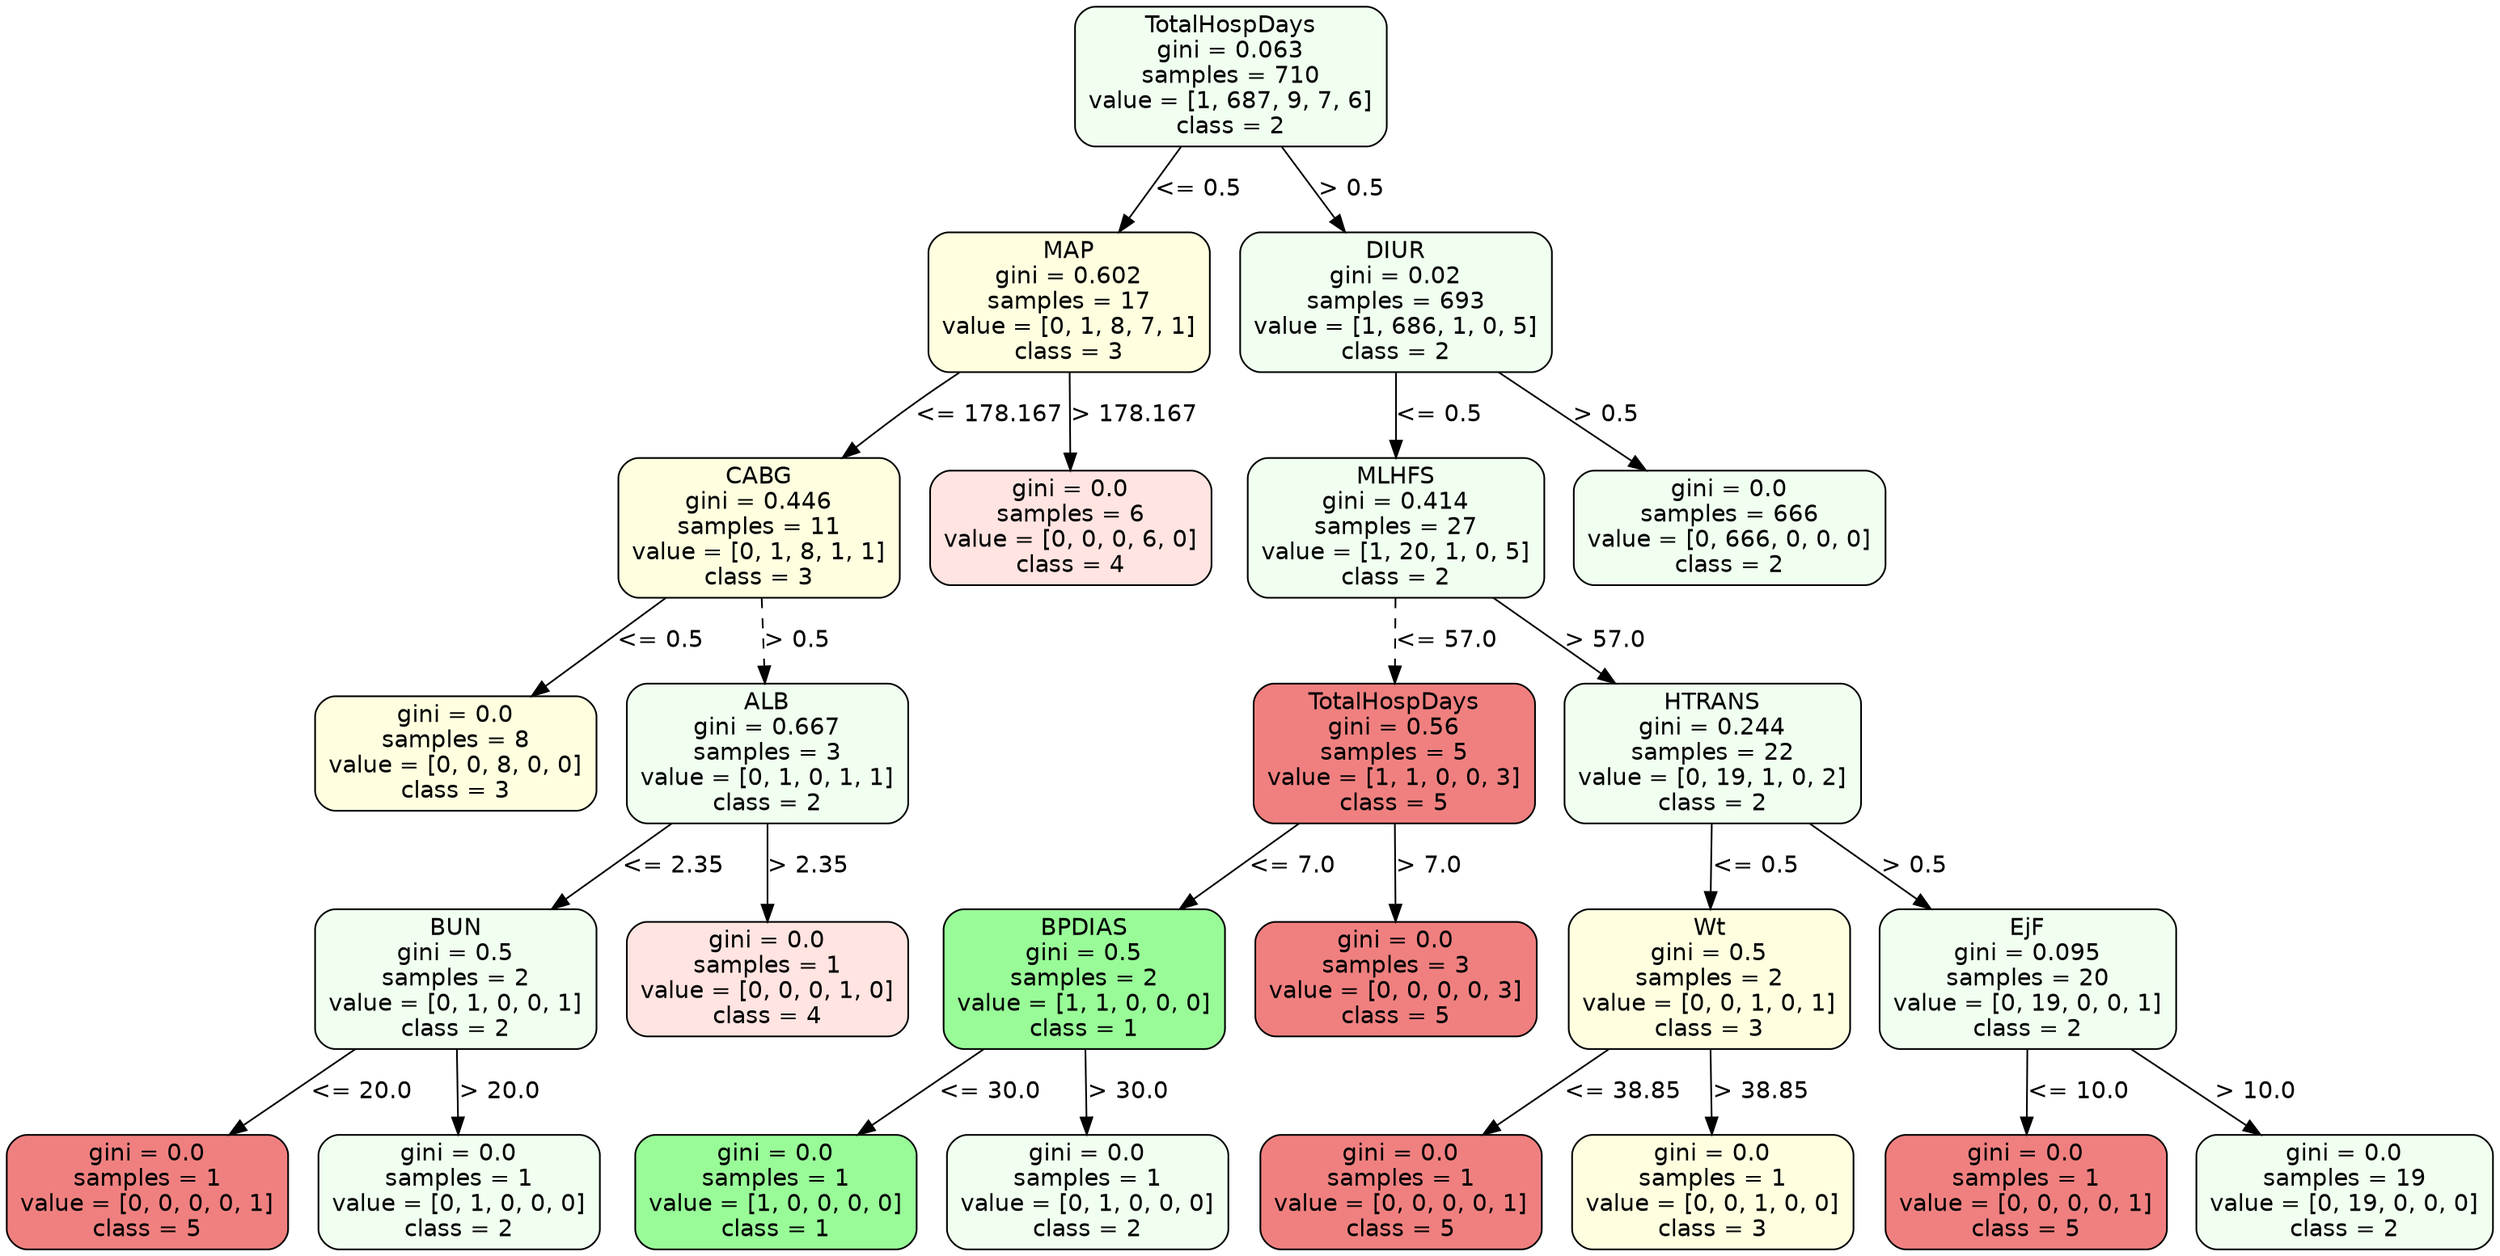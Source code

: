 strict digraph Tree {
	graph [bb="0,0,1475.5,738"];
	node [color=black,
		fontname=helvetica,
		label="\N",
		shape=box,
		style="filled, rounded"
	];
	edge [fontname=helvetica];
	0	[fillcolor=honeydew,
		height=1.1528,
		label="TotalHospDays\ngini = 0.063\nsamples = 710\nvalue = [1, 687, 9, 7, 6]\nclass = 2",
		pos="726.5,696.5",
		width=2.5694];
	1	[fillcolor=lightyellow,
		height=1.1528,
		label="MAP\ngini = 0.602\nsamples = 17\nvalue = [0, 1, 8, 7, 1]\nclass = 3",
		pos="630.5,562.5",
		width=2.3194];
	0 -> 1	[label="<= 0.5",
		labelangle=45,
		labeldistance=2.5,
		lp="707.5,629.5",
		op="<=",
		param=0.5,
		pos="e,660.15,604.27 696.91,654.82 687.24,641.52 676.39,626.6 666.31,612.74",
		style=solid];
	10	[fillcolor=honeydew,
		height=1.1528,
		label="DIUR\ngini = 0.02\nsamples = 693\nvalue = [1, 686, 1, 0, 5]\nclass = 2",
		pos="824.5,562.5",
		width=2.5694];
	0 -> 10	[label="> 0.5",
		labelangle=-45,
		labeldistance=2.5,
		lp="798.5,629.5",
		op=">",
		param=0.5,
		pos="e,794.23,604.27 756.7,654.82 766.67,641.39 777.86,626.32 788.23,612.35",
		style=solid];
	2	[fillcolor=lightyellow,
		height=1.1528,
		label="CABG\ngini = 0.446\nsamples = 11\nvalue = [0, 1, 8, 1, 1]\nclass = 3",
		pos="446.5,428.5",
		width=2.3194];
	1 -> 2	[label="<= 178.167",
		lp="583.5,495.5",
		op="<=",
		param=178.167,
		pos="e,496.01,470.08 565.36,520.72 556.57,514.9 547.75,508.89 539.5,503 527.8,494.64 515.55,485.37 503.94,476.31",
		style=solid];
	9	[fillcolor=mistyrose,
		height=0.94444,
		label="gini = 0.0\nsamples = 6\nvalue = [0, 0, 0, 6, 0]\nclass = 4",
		pos="631.5,428.5",
		width=2.3194];
	1 -> 9	[label="> 178.167",
		lp="669.5,495.5",
		op=">",
		param=178.167,
		pos="e,631.25,462.74 630.81,520.82 630.92,505.68 631.05,488.44 631.17,473.05",
		style=solid];
	3	[fillcolor=lightyellow,
		height=0.94444,
		label="gini = 0.0\nsamples = 8\nvalue = [0, 0, 8, 0, 0]\nclass = 3",
		pos="266.5,294.5",
		width=2.3194];
	2 -> 3	[label="<= 0.5",
		lp="388.5,361.5",
		op="<=",
		param=0.5,
		pos="e,311.54,328.53 391.03,386.82 368.3,370.15 342.12,350.95 319.64,334.47",
		style=solid];
	4	[fillcolor=honeydew,
		height=1.1528,
		label="ALB\ngini = 0.667\nsamples = 3\nvalue = [0, 1, 0, 1, 1]\nclass = 2",
		pos="451.5,294.5",
		width=2.3194];
	2 -> 4	[label="> 0.5",
		lp="469.5,361.5",
		op=">",
		param=0.5,
		pos="e,449.96,336.27 448.04,386.82 448.53,374.02 449.07,359.73 449.58,346.32",
		style=dashed];
	5	[fillcolor=honeydew,
		height=1.1528,
		label="BUN\ngini = 0.5\nsamples = 2\nvalue = [0, 1, 0, 0, 1]\nclass = 2",
		pos="266.5,160.5",
		width=2.3194];
	4 -> 5	[label="<= 2.35",
		lp="396,227.5",
		op="<=",
		param=2.35,
		pos="e,323.47,202.15 394.74,253 374.85,238.81 352.37,222.77 331.84,208.12",
		style=solid];
	8	[fillcolor=mistyrose,
		height=0.94444,
		label="gini = 0.0\nsamples = 1\nvalue = [0, 0, 0, 1, 0]\nclass = 4",
		pos="451.5,160.5",
		width=2.3194];
	4 -> 8	[label="> 2.35",
		lp="476,227.5",
		op=">",
		param=2.35,
		pos="e,451.5,194.74 451.5,252.82 451.5,237.68 451.5,220.44 451.5,205.05",
		style=solid];
	6	[fillcolor=lightcoral,
		height=0.94444,
		label="gini = 0.0\nsamples = 1\nvalue = [0, 0, 0, 0, 1]\nclass = 5",
		pos="83.5,34",
		width=2.3194];
	5 -> 6	[label="<= 20.0",
		lp="211,93.5",
		op="<=",
		param=20.0,
		pos="e,132.1,68.065 206.83,118.91 185.56,104.44 161.68,88.185 140.63,73.864",
		style=solid];
	7	[fillcolor=honeydew,
		height=0.94444,
		label="gini = 0.0\nsamples = 1\nvalue = [0, 1, 0, 0, 0]\nclass = 2",
		pos="268.5,34",
		width=2.3194];
	5 -> 7	[label="> 20.0",
		lp="293,93.5",
		op=">",
		param=20.0,
		pos="e,267.96,68.379 267.15,118.73 267.36,105.86 267.59,91.597 267.8,78.541",
		style=solid];
	11	[fillcolor=honeydew,
		height=1.1528,
		label="MLHFS\ngini = 0.414\nsamples = 27\nvalue = [1, 20, 1, 0, 5]\nclass = 2",
		pos="824.5,428.5",
		width=2.4444];
	10 -> 11	[label="<= 0.5",
		lp="850.5,495.5",
		op="<=",
		param=0.5,
		pos="e,824.5,470.27 824.5,520.82 824.5,508.02 824.5,493.73 824.5,480.32",
		style=solid];
	24	[fillcolor=honeydew,
		height=0.94444,
		label="gini = 0.0\nsamples = 666\nvalue = [0, 666, 0, 0, 0]\nclass = 2",
		pos="1022.5,428.5",
		width=2.5694];
	10 -> 24	[label="> 0.5",
		lp="949.5,495.5",
		op=">",
		param=0.5,
		pos="e,972.82,462.62 885.25,521 910.37,504.25 939.37,484.92 964.22,468.35",
		style=solid];
	12	[fillcolor=lightcoral,
		height=1.1528,
		label="TotalHospDays\ngini = 0.56\nsamples = 5\nvalue = [1, 1, 0, 0, 3]\nclass = 5",
		pos="823.5,294.5",
		width=2.3194];
	11 -> 12	[label="<= 57.0",
		lp="855,361.5",
		op="<=",
		param=57.0,
		pos="e,823.81,336.27 824.19,386.82 824.09,374.02 823.99,359.73 823.88,346.32",
		style=dashed];
	17	[fillcolor=honeydew,
		height=1.1528,
		label="HTRANS\ngini = 0.244\nsamples = 22\nvalue = [0, 19, 1, 0, 2]\nclass = 2",
		pos="1012.5,294.5",
		width=2.4444];
	11 -> 17	[label="> 57.0",
		lp="949,361.5",
		op=">",
		param=57.0,
		pos="e,954.6,336.15 882.18,387 902.48,372.75 925.45,356.62 946.38,341.92",
		style=solid];
	13	[fillcolor=palegreen,
		height=1.1528,
		label="BPDIAS\ngini = 0.5\nsamples = 2\nvalue = [1, 1, 0, 0, 0]\nclass = 1",
		pos="639.5,160.5",
		width=2.3194];
	12 -> 13	[label="<= 7.0",
		lp="763.5,227.5",
		op="<=",
		param=7.0,
		pos="e,696.17,202.15 767.04,253 747.27,238.81 724.9,222.77 704.48,208.12",
		style=solid];
	16	[fillcolor=lightcoral,
		height=0.94444,
		label="gini = 0.0\nsamples = 3\nvalue = [0, 0, 0, 0, 3]\nclass = 5",
		pos="824.5,160.5",
		width=2.3194];
	12 -> 16	[label="> 7.0",
		lp="844.5,227.5",
		op=">",
		param=7.0,
		pos="e,824.25,194.74 823.81,252.82 823.92,237.68 824.05,220.44 824.17,205.05",
		style=solid];
	14	[fillcolor=palegreen,
		height=0.94444,
		label="gini = 0.0\nsamples = 1\nvalue = [1, 0, 0, 0, 0]\nclass = 1",
		pos="456.5,34",
		width=2.3194];
	13 -> 14	[label="<= 30.0",
		lp="584,93.5",
		op="<=",
		param=30.0,
		pos="e,505.1,68.065 579.83,118.91 558.56,104.44 534.68,88.185 513.63,73.864",
		style=solid];
	15	[fillcolor=honeydew,
		height=0.94444,
		label="gini = 0.0\nsamples = 1\nvalue = [0, 1, 0, 0, 0]\nclass = 2",
		pos="641.5,34",
		width=2.3194];
	13 -> 15	[label="> 30.0",
		lp="666,93.5",
		op=">",
		param=30.0,
		pos="e,640.96,68.379 640.15,118.73 640.36,105.86 640.59,91.597 640.8,78.541",
		style=solid];
	18	[fillcolor=lightyellow,
		height=1.1528,
		label="Wt\ngini = 0.5\nsamples = 2\nvalue = [0, 0, 1, 0, 1]\nclass = 3",
		pos="1010.5,160.5",
		width=2.3194];
	17 -> 18	[label="<= 0.5",
		lp="1038.5,227.5",
		op="<=",
		param=0.5,
		pos="e,1011.1,202.27 1011.9,252.82 1011.7,240.02 1011.5,225.73 1011.3,212.32",
		style=solid];
	21	[fillcolor=honeydew,
		height=1.1528,
		label="EjF\ngini = 0.095\nsamples = 20\nvalue = [0, 19, 0, 0, 1]\nclass = 2",
		pos="1199.5,160.5",
		width=2.4444];
	17 -> 21	[label="> 0.5",
		lp="1132.5,227.5",
		op=">",
		param=0.5,
		pos="e,1141.9,202.15 1069.9,253 1090.1,238.75 1112.9,222.62 1133.7,207.92",
		style=solid];
	19	[fillcolor=lightcoral,
		height=0.94444,
		label="gini = 0.0\nsamples = 1\nvalue = [0, 0, 0, 0, 1]\nclass = 5",
		pos="827.5,34",
		width=2.3194];
	18 -> 19	[label="<= 38.85",
		lp="959.5,93.5",
		op="<=",
		param=38.85,
		pos="e,876.1,68.065 950.83,118.91 929.56,104.44 905.68,88.185 884.63,73.864",
		style=solid];
	20	[fillcolor=lightyellow,
		height=0.94444,
		label="gini = 0.0\nsamples = 1\nvalue = [0, 0, 1, 0, 0]\nclass = 3",
		pos="1012.5,34",
		width=2.3194];
	18 -> 20	[label="> 38.85",
		lp="1041.5,93.5",
		op=">",
		param=38.85,
		pos="e,1012,68.379 1011.2,118.73 1011.4,105.86 1011.6,91.597 1011.8,78.541",
		style=solid];
	22	[fillcolor=lightcoral,
		height=0.94444,
		label="gini = 0.0\nsamples = 1\nvalue = [0, 0, 0, 0, 1]\nclass = 5",
		pos="1198.5,34",
		width=2.3194];
	21 -> 22	[label="<= 10.0",
		lp="1230,93.5",
		op="<=",
		param=10.0,
		pos="e,1198.8,68.379 1199.2,118.73 1199.1,105.86 1199,91.597 1198.8,78.541",
		style=solid];
	23	[fillcolor=honeydew,
		height=0.94444,
		label="gini = 0.0\nsamples = 19\nvalue = [0, 19, 0, 0, 0]\nclass = 2",
		pos="1387.5,34",
		width=2.4444];
	21 -> 23	[label="> 10.0",
		lp="1335,93.5",
		op=">",
		param=10.0,
		pos="e,1337.6,68.065 1260.8,118.91 1282.7,104.37 1307.4,88.04 1329.1,73.673",
		style=solid];
}
